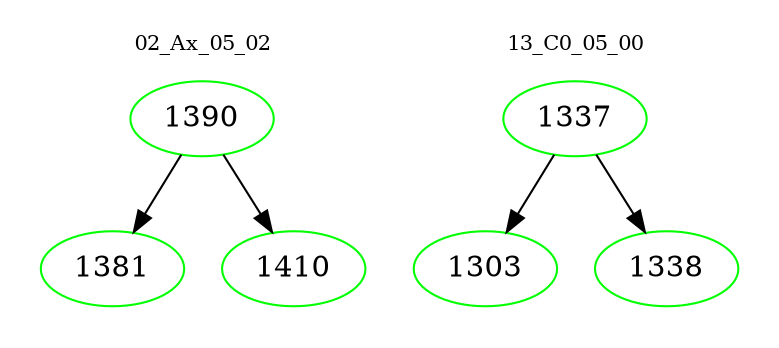 digraph{
subgraph cluster_0 {
color = white
label = "02_Ax_05_02";
fontsize=10;
T0_1390 [label="1390", color="green"]
T0_1390 -> T0_1381 [color="black"]
T0_1381 [label="1381", color="green"]
T0_1390 -> T0_1410 [color="black"]
T0_1410 [label="1410", color="green"]
}
subgraph cluster_1 {
color = white
label = "13_C0_05_00";
fontsize=10;
T1_1337 [label="1337", color="green"]
T1_1337 -> T1_1303 [color="black"]
T1_1303 [label="1303", color="green"]
T1_1337 -> T1_1338 [color="black"]
T1_1338 [label="1338", color="green"]
}
}
